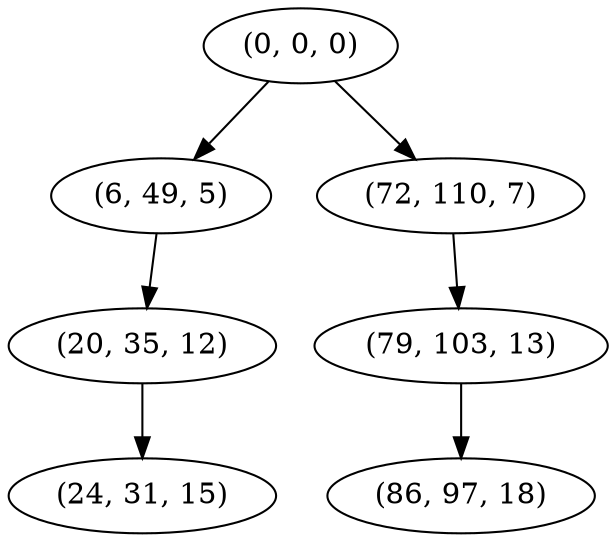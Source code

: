 digraph tree {
    "(0, 0, 0)";
    "(6, 49, 5)";
    "(20, 35, 12)";
    "(24, 31, 15)";
    "(72, 110, 7)";
    "(79, 103, 13)";
    "(86, 97, 18)";
    "(0, 0, 0)" -> "(6, 49, 5)";
    "(0, 0, 0)" -> "(72, 110, 7)";
    "(6, 49, 5)" -> "(20, 35, 12)";
    "(20, 35, 12)" -> "(24, 31, 15)";
    "(72, 110, 7)" -> "(79, 103, 13)";
    "(79, 103, 13)" -> "(86, 97, 18)";
}
